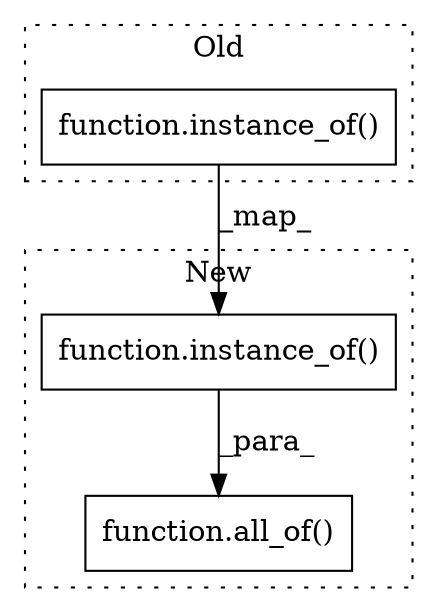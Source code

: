 digraph G {
subgraph cluster0 {
1 [label="function.instance_of()" a="75" s="9038,9053" l="12,1" shape="box"];
label = "Old";
style="dotted";
}
subgraph cluster1 {
2 [label="function.instance_of()" a="75" s="8987,9008" l="12,1" shape="box"];
3 [label="function.all_of()" a="75" s="9051,9302" l="16,6" shape="box"];
label = "New";
style="dotted";
}
1 -> 2 [label="_map_"];
2 -> 3 [label="_para_"];
}